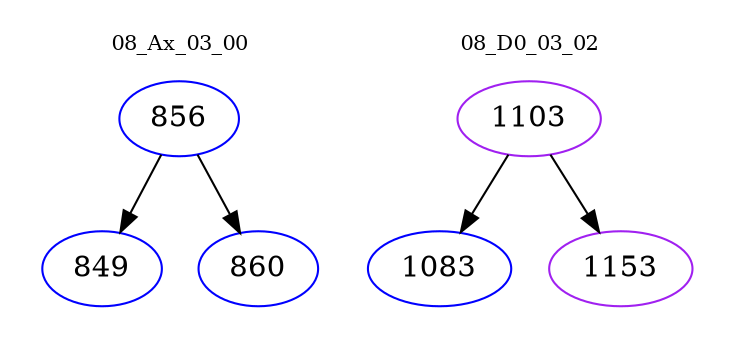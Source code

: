 digraph{
subgraph cluster_0 {
color = white
label = "08_Ax_03_00";
fontsize=10;
T0_856 [label="856", color="blue"]
T0_856 -> T0_849 [color="black"]
T0_849 [label="849", color="blue"]
T0_856 -> T0_860 [color="black"]
T0_860 [label="860", color="blue"]
}
subgraph cluster_1 {
color = white
label = "08_D0_03_02";
fontsize=10;
T1_1103 [label="1103", color="purple"]
T1_1103 -> T1_1083 [color="black"]
T1_1083 [label="1083", color="blue"]
T1_1103 -> T1_1153 [color="black"]
T1_1153 [label="1153", color="purple"]
}
}
